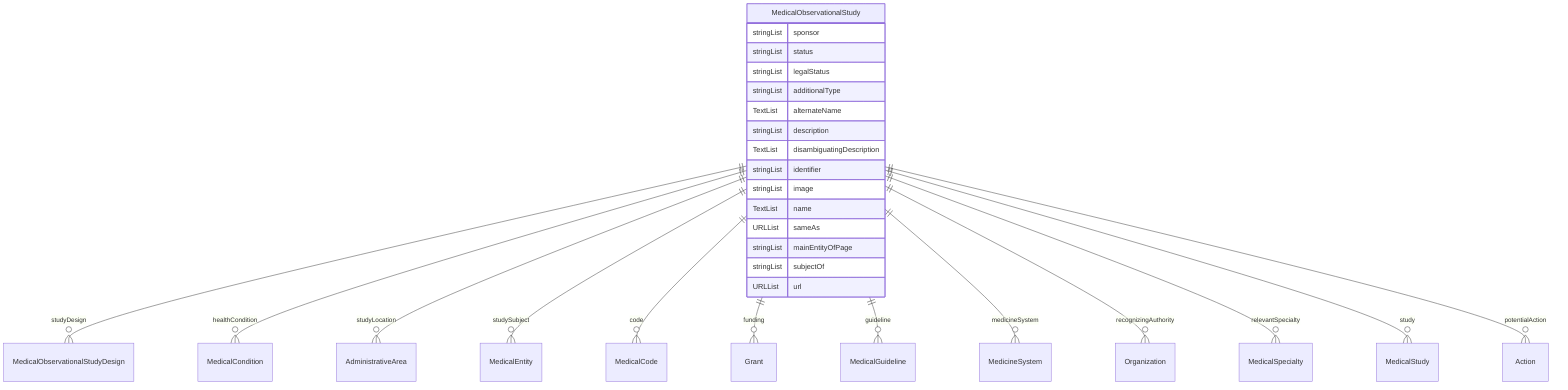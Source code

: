 erDiagram
MedicalObservationalStudy {
    stringList sponsor  
    stringList status  
    stringList legalStatus  
    stringList additionalType  
    TextList alternateName  
    stringList description  
    TextList disambiguatingDescription  
    stringList identifier  
    stringList image  
    TextList name  
    URLList sameAs  
    stringList mainEntityOfPage  
    stringList subjectOf  
    URLList url  
}

MedicalObservationalStudy ||--}o MedicalObservationalStudyDesign : "studyDesign"
MedicalObservationalStudy ||--}o MedicalCondition : "healthCondition"
MedicalObservationalStudy ||--}o AdministrativeArea : "studyLocation"
MedicalObservationalStudy ||--}o MedicalEntity : "studySubject"
MedicalObservationalStudy ||--}o MedicalCode : "code"
MedicalObservationalStudy ||--}o Grant : "funding"
MedicalObservationalStudy ||--}o MedicalGuideline : "guideline"
MedicalObservationalStudy ||--}o MedicineSystem : "medicineSystem"
MedicalObservationalStudy ||--}o Organization : "recognizingAuthority"
MedicalObservationalStudy ||--}o MedicalSpecialty : "relevantSpecialty"
MedicalObservationalStudy ||--}o MedicalStudy : "study"
MedicalObservationalStudy ||--}o Action : "potentialAction"